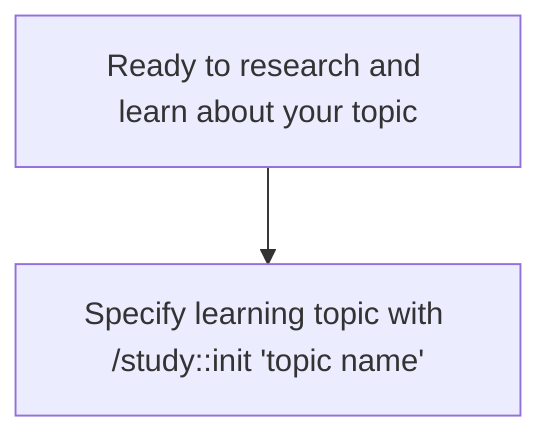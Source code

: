 graph TD
    Ready["Ready to research and learn about your topic"]
    Ready --> Topic["Specify learning topic with /study::init 'topic name'"]